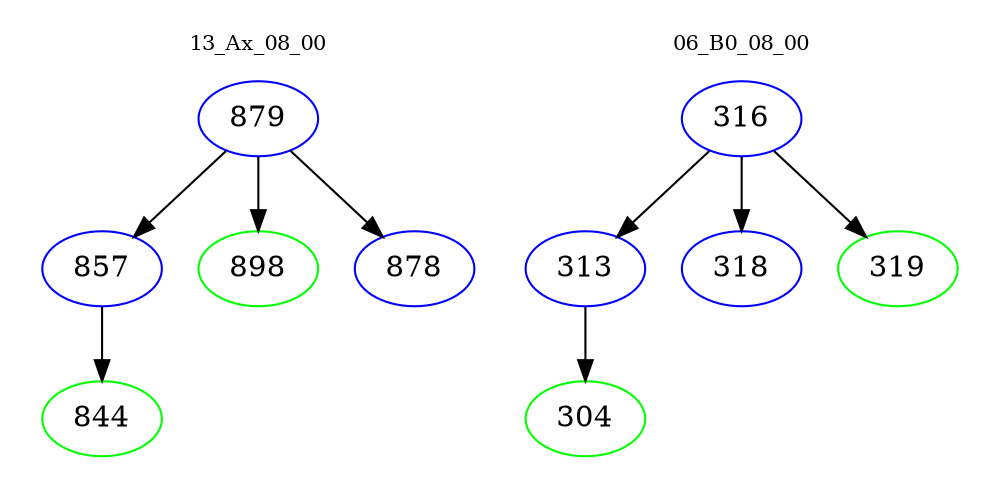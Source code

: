 digraph{
subgraph cluster_0 {
color = white
label = "13_Ax_08_00";
fontsize=10;
T0_879 [label="879", color="blue"]
T0_879 -> T0_857 [color="black"]
T0_857 [label="857", color="blue"]
T0_857 -> T0_844 [color="black"]
T0_844 [label="844", color="green"]
T0_879 -> T0_898 [color="black"]
T0_898 [label="898", color="green"]
T0_879 -> T0_878 [color="black"]
T0_878 [label="878", color="blue"]
}
subgraph cluster_1 {
color = white
label = "06_B0_08_00";
fontsize=10;
T1_316 [label="316", color="blue"]
T1_316 -> T1_313 [color="black"]
T1_313 [label="313", color="blue"]
T1_313 -> T1_304 [color="black"]
T1_304 [label="304", color="green"]
T1_316 -> T1_318 [color="black"]
T1_318 [label="318", color="blue"]
T1_316 -> T1_319 [color="black"]
T1_319 [label="319", color="green"]
}
}

